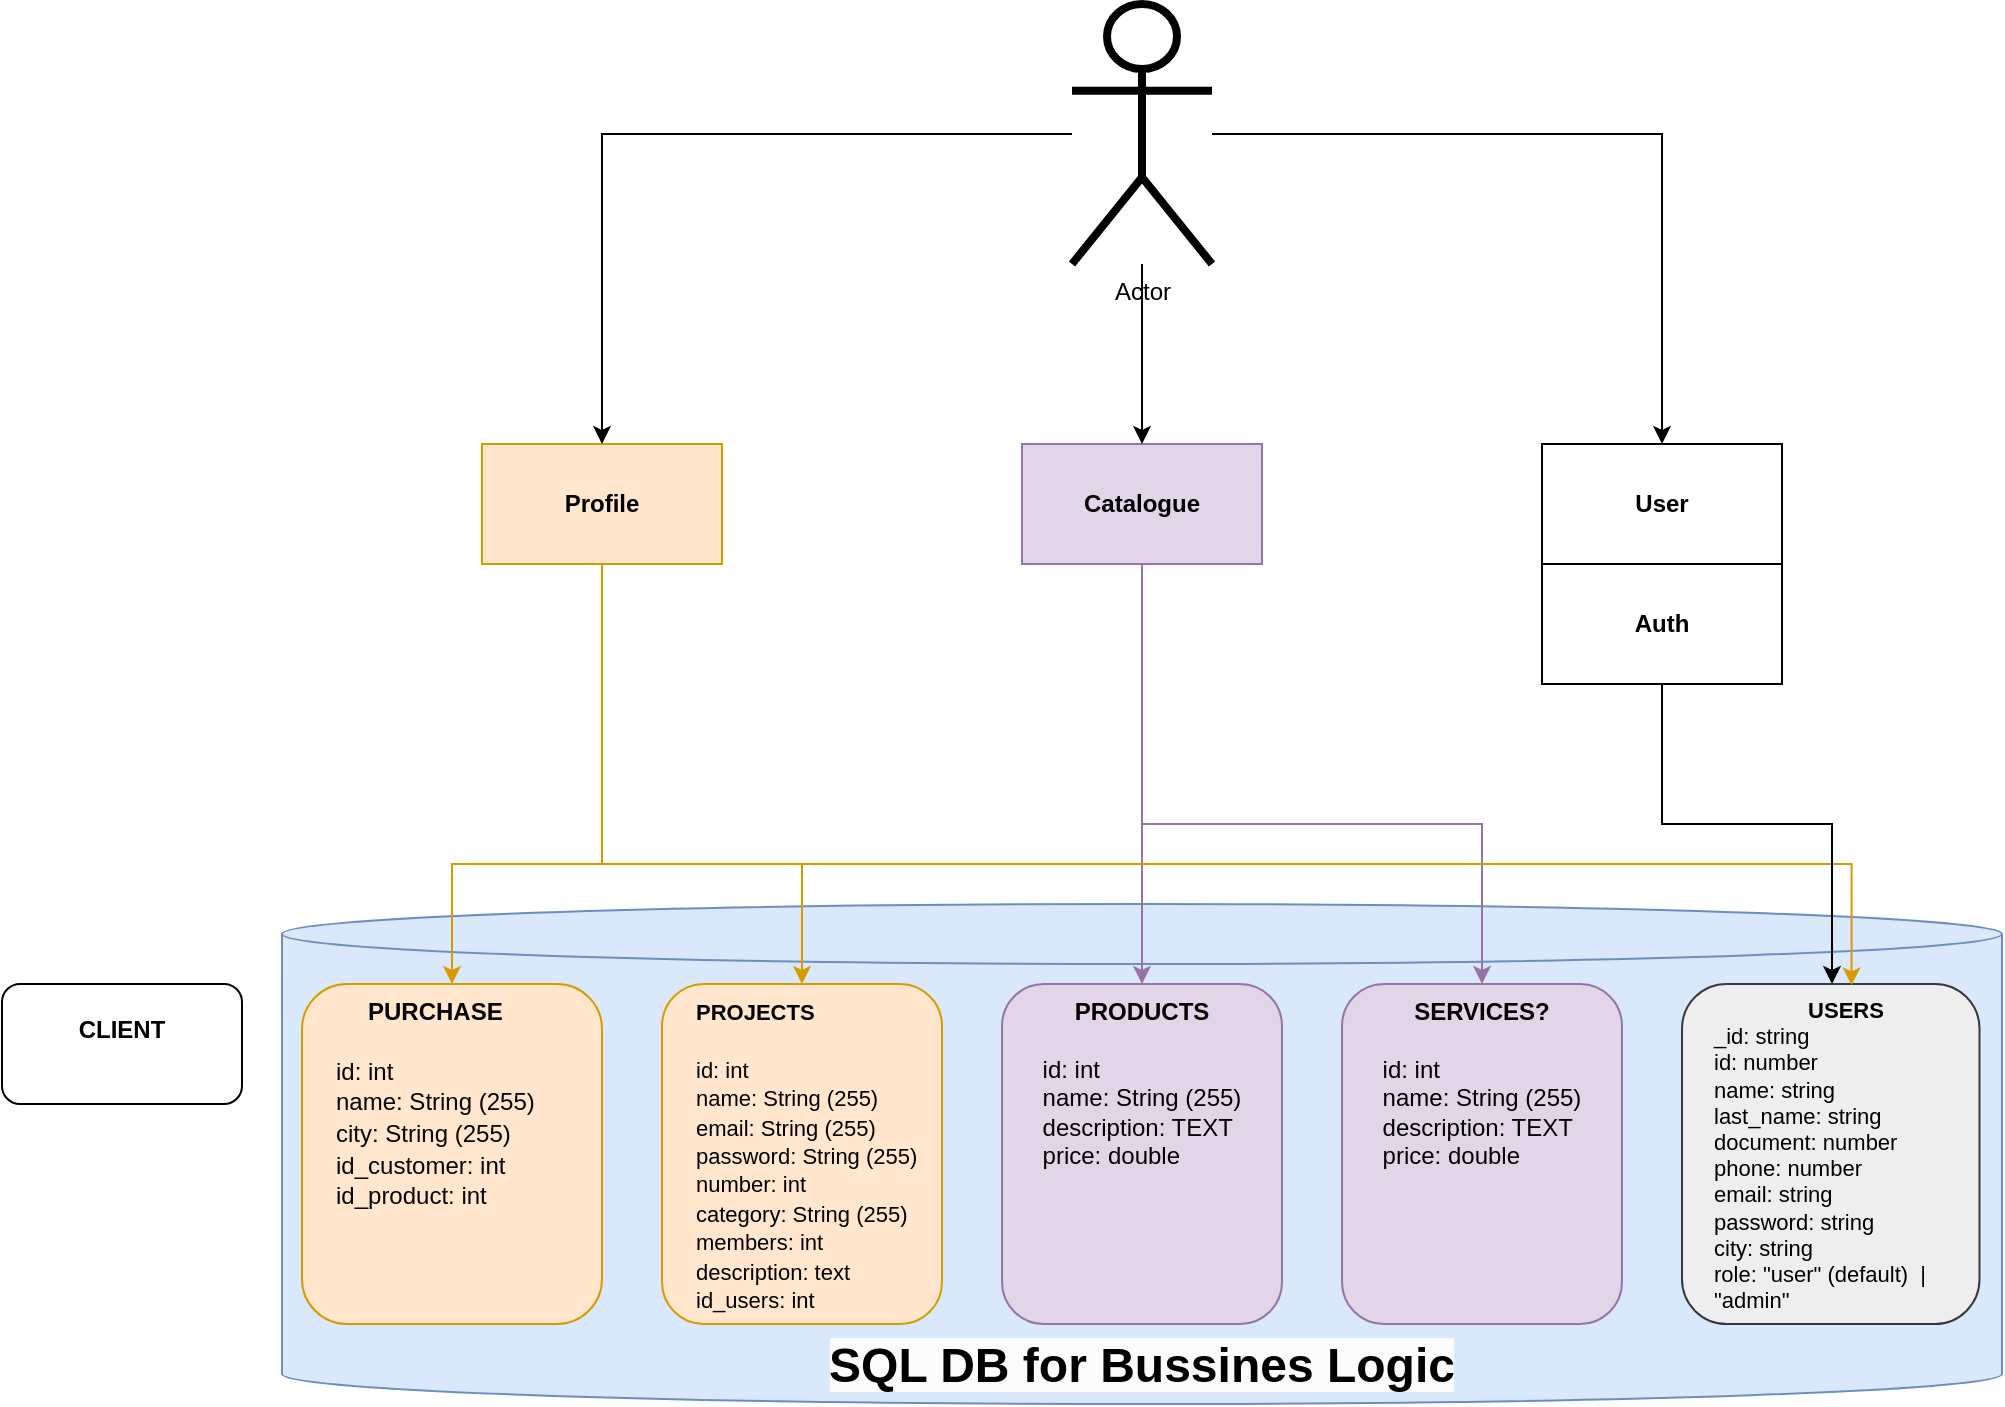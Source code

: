 <mxfile version="24.3.1" type="github">
  <diagram name="Page-1" id="5f0bae14-7c28-e335-631c-24af17079c00">
    <mxGraphModel dx="2361" dy="740" grid="1" gridSize="10" guides="1" tooltips="1" connect="1" arrows="1" fold="1" page="1" pageScale="1" pageWidth="1100" pageHeight="850" background="none" math="0" shadow="0">
      <root>
        <mxCell id="0" />
        <mxCell id="1" parent="0" />
        <mxCell id="3eu0gLsUePaidYde5kII-1" value="&lt;b&gt;User&lt;/b&gt;" style="whiteSpace=wrap;html=1;" parent="1" vertex="1">
          <mxGeometry x="760" y="280" width="120" height="60" as="geometry" />
        </mxCell>
        <mxCell id="3eu0gLsUePaidYde5kII-2" value="&lt;b&gt;Auth&lt;/b&gt;" style="whiteSpace=wrap;html=1;" parent="1" vertex="1">
          <mxGeometry x="760" y="340" width="120" height="60" as="geometry" />
        </mxCell>
        <mxCell id="3eu0gLsUePaidYde5kII-3" value="" style="shape=cylinder3;whiteSpace=wrap;html=1;boundedLbl=1;backgroundOutline=1;size=15;labelBorderColor=#99CCFF;fillColor=#dae8fc;strokeColor=#6c8ebf;" parent="1" vertex="1">
          <mxGeometry x="130" y="510" width="860" height="250" as="geometry" />
        </mxCell>
        <mxCell id="3eu0gLsUePaidYde5kII-4" value="&lt;b style=&quot;forced-color-adjust: none; color: rgb(0, 0, 0); font-family: Helvetica; font-size: 24px; font-style: normal; font-variant-ligatures: normal; font-variant-caps: normal; letter-spacing: normal; orphans: 2; text-indent: 0px; text-transform: none; widows: 2; word-spacing: 0px; -webkit-text-stroke-width: 0px; white-space: normal; background-color: rgb(251, 251, 251); text-decoration-thickness: initial; text-decoration-style: initial; text-decoration-color: initial;&quot;&gt;SQL DB for Bussines Logic&lt;/b&gt;" style="text;whiteSpace=wrap;html=1;strokeWidth=7;fontSize=24;align=center;" parent="1" vertex="1">
          <mxGeometry x="395" y="720" width="330" height="40" as="geometry" />
        </mxCell>
        <mxCell id="3eu0gLsUePaidYde5kII-23" style="edgeStyle=orthogonalEdgeStyle;rounded=0;orthogonalLoop=1;jettySize=auto;html=1;fillColor=#e1d5e7;strokeColor=#9673a6;" parent="1" source="3eu0gLsUePaidYde5kII-6" target="3eu0gLsUePaidYde5kII-15" edge="1">
          <mxGeometry relative="1" as="geometry" />
        </mxCell>
        <mxCell id="3eu0gLsUePaidYde5kII-24" style="edgeStyle=orthogonalEdgeStyle;rounded=0;orthogonalLoop=1;jettySize=auto;html=1;fillColor=#e1d5e7;strokeColor=#9673a6;" parent="1" source="3eu0gLsUePaidYde5kII-6" target="3eu0gLsUePaidYde5kII-17" edge="1">
          <mxGeometry relative="1" as="geometry">
            <Array as="points">
              <mxPoint x="560" y="470" />
              <mxPoint x="730" y="470" />
            </Array>
          </mxGeometry>
        </mxCell>
        <mxCell id="3eu0gLsUePaidYde5kII-6" value="&lt;b&gt;Catalogue&lt;/b&gt;" style="rounded=0;whiteSpace=wrap;html=1;fillColor=#e1d5e7;strokeColor=#9673a6;" parent="1" vertex="1">
          <mxGeometry x="500" y="280" width="120" height="60" as="geometry" />
        </mxCell>
        <mxCell id="3eu0gLsUePaidYde5kII-18" style="edgeStyle=orthogonalEdgeStyle;rounded=0;orthogonalLoop=1;jettySize=auto;html=1;entryX=0.5;entryY=0;entryDx=0;entryDy=0;fillColor=#ffe6cc;strokeColor=#d79b00;" parent="1" source="3eu0gLsUePaidYde5kII-7" target="3eu0gLsUePaidYde5kII-14" edge="1">
          <mxGeometry relative="1" as="geometry">
            <Array as="points">
              <mxPoint x="290" y="490" />
              <mxPoint x="215" y="490" />
            </Array>
          </mxGeometry>
        </mxCell>
        <mxCell id="3eu0gLsUePaidYde5kII-19" style="edgeStyle=orthogonalEdgeStyle;rounded=0;orthogonalLoop=1;jettySize=auto;html=1;entryX=0.5;entryY=0;entryDx=0;entryDy=0;fillColor=#ffe6cc;strokeColor=#d79b00;" parent="1" source="3eu0gLsUePaidYde5kII-7" target="3eu0gLsUePaidYde5kII-11" edge="1">
          <mxGeometry relative="1" as="geometry">
            <Array as="points">
              <mxPoint x="290" y="490" />
              <mxPoint x="390" y="490" />
            </Array>
          </mxGeometry>
        </mxCell>
        <mxCell id="3eu0gLsUePaidYde5kII-7" value="&lt;b&gt;Profile&lt;/b&gt;" style="whiteSpace=wrap;html=1;fillColor=#ffe6cc;strokeColor=#d79b00;" parent="1" vertex="1">
          <mxGeometry x="230" y="280" width="120" height="60" as="geometry" />
        </mxCell>
        <mxCell id="3eu0gLsUePaidYde5kII-11" value="&lt;div style=&quot;&quot;&gt;&lt;div&gt;&lt;span style=&quot;font-size: 11px;&quot;&gt;&lt;b&gt;PROJECTS&lt;/b&gt;&lt;/span&gt;&lt;/div&gt;&lt;div&gt;&lt;span style=&quot;font-size: 11px;&quot;&gt;&lt;b&gt;&lt;br&gt;&lt;/b&gt;&lt;/span&gt;&lt;/div&gt;&lt;div&gt;&lt;span style=&quot;font-size: 11px;&quot;&gt;id: int&lt;/span&gt;&lt;/div&gt;&lt;div&gt;&lt;span style=&quot;font-size: 11px;&quot;&gt;name: String (255)&lt;/span&gt;&lt;/div&gt;&lt;div&gt;&lt;span style=&quot;font-size: 11px;&quot;&gt;email: String (255)&lt;/span&gt;&lt;/div&gt;&lt;div&gt;&lt;span style=&quot;font-size: 11px;&quot;&gt;password: String (255)&lt;/span&gt;&lt;/div&gt;&lt;div&gt;&lt;span style=&quot;font-size: 11px;&quot;&gt;number: int&lt;/span&gt;&lt;/div&gt;&lt;div&gt;&lt;span style=&quot;font-size: 11px;&quot;&gt;category: String (255)&lt;/span&gt;&lt;/div&gt;&lt;div&gt;&lt;span style=&quot;font-size: 11px;&quot;&gt;members: int&lt;/span&gt;&lt;/div&gt;&lt;div&gt;&lt;span style=&quot;font-size: 11px;&quot;&gt;description: text&lt;/span&gt;&lt;/div&gt;&lt;div&gt;&lt;span style=&quot;font-size: 11px;&quot;&gt;id_users: int&lt;/span&gt;&lt;/div&gt;&lt;/div&gt;" style="rounded=1;whiteSpace=wrap;html=1;align=left;verticalAlign=top;spacingTop=0;spacingLeft=15;fillColor=#ffe6cc;strokeColor=#d79b00;" parent="1" vertex="1">
          <mxGeometry x="320" y="550" width="140" height="170" as="geometry" />
        </mxCell>
        <mxCell id="3eu0gLsUePaidYde5kII-14" value="&lt;div style=&quot;text-align: center; font-size: 12px;&quot;&gt;&lt;font style=&quot;font-size: 12px;&quot; color=&quot;#040404&quot;&gt;&lt;b style=&quot;&quot;&gt;PURCHASE&lt;/b&gt;&lt;/font&gt;&lt;/div&gt;&lt;div style=&quot;text-align: center; font-size: 12px;&quot;&gt;&lt;font style=&quot;font-size: 12px;&quot; color=&quot;#040404&quot;&gt;&lt;b style=&quot;&quot;&gt;&lt;br&gt;&lt;/b&gt;&lt;/font&gt;&lt;/div&gt;&lt;span data-lucid-type=&quot;application/vnd.lucid.text&quot; data-lucid-content=&quot;{&amp;quot;t&amp;quot;:&amp;quot;COMPRA\nid: int\nnombre: String(255)\nciudad: String (255)\nid_cliente: int\nid_producto: int\n&amp;quot;,&amp;quot;m&amp;quot;:[{&amp;quot;s&amp;quot;:0,&amp;quot;n&amp;quot;:&amp;quot;s&amp;quot;,&amp;quot;v&amp;quot;:22.444,&amp;quot;e&amp;quot;:7},{&amp;quot;s&amp;quot;:0,&amp;quot;n&amp;quot;:&amp;quot;c&amp;quot;,&amp;quot;v&amp;quot;:&amp;quot;#040404ff&amp;quot;,&amp;quot;e&amp;quot;:89},{&amp;quot;s&amp;quot;:7,&amp;quot;n&amp;quot;:&amp;quot;s&amp;quot;,&amp;quot;v&amp;quot;:18.0,&amp;quot;e&amp;quot;:89},{&amp;quot;s&amp;quot;:7,&amp;quot;n&amp;quot;:&amp;quot;a&amp;quot;,&amp;quot;v&amp;quot;:&amp;quot;left&amp;quot;},{&amp;quot;s&amp;quot;:15,&amp;quot;n&amp;quot;:&amp;quot;fsp&amp;quot;,&amp;quot;v&amp;quot;:&amp;quot;ss_presetShapeStyle5_textStyle&amp;quot;,&amp;quot;e&amp;quot;:89},{&amp;quot;s&amp;quot;:15,&amp;quot;n&amp;quot;:&amp;quot;fsp2&amp;quot;,&amp;quot;v&amp;quot;:&amp;quot;ss_presetShapeStyle5_textStyle&amp;quot;,&amp;quot;e&amp;quot;:89},{&amp;quot;s&amp;quot;:15,&amp;quot;n&amp;quot;:&amp;quot;a&amp;quot;,&amp;quot;v&amp;quot;:&amp;quot;left&amp;quot;},{&amp;quot;s&amp;quot;:35,&amp;quot;n&amp;quot;:&amp;quot;a&amp;quot;,&amp;quot;v&amp;quot;:&amp;quot;left&amp;quot;},{&amp;quot;s&amp;quot;:56,&amp;quot;n&amp;quot;:&amp;quot;a&amp;quot;,&amp;quot;v&amp;quot;:&amp;quot;left&amp;quot;},{&amp;quot;s&amp;quot;:72,&amp;quot;n&amp;quot;:&amp;quot;a&amp;quot;,&amp;quot;v&amp;quot;:&amp;quot;left&amp;quot;}]}&quot; style=&quot;&quot;&gt;&lt;font style=&quot;&quot;&gt;&lt;div style=&quot;&quot;&gt;&lt;font color=&quot;#040404&quot;&gt;&lt;span style=&quot;font-size: 12px;&quot;&gt;id: int&lt;/span&gt;&lt;/font&gt;&lt;/div&gt;&lt;div style=&quot;&quot;&gt;&lt;font color=&quot;#040404&quot;&gt;&lt;span style=&quot;font-size: 12px;&quot;&gt;name: String (255)&lt;/span&gt;&lt;/font&gt;&lt;/div&gt;&lt;div style=&quot;&quot;&gt;&lt;font color=&quot;#040404&quot;&gt;&lt;span style=&quot;font-size: 12px;&quot;&gt;city: String (255)&lt;/span&gt;&lt;/font&gt;&lt;/div&gt;&lt;div style=&quot;&quot;&gt;&lt;font color=&quot;#040404&quot;&gt;&lt;span style=&quot;font-size: 12px;&quot;&gt;id_customer: int&lt;/span&gt;&lt;/font&gt;&lt;/div&gt;&lt;div style=&quot;&quot;&gt;&lt;font color=&quot;#040404&quot;&gt;&lt;span style=&quot;font-size: 12px;&quot;&gt;id_product: int&lt;/span&gt;&lt;/font&gt;&lt;/div&gt;&lt;/font&gt;&lt;/span&gt;" style="rounded=1;whiteSpace=wrap;html=1;align=left;spacingLeft=15;fontSize=13;verticalAlign=top;fillColor=#ffe6cc;strokeColor=#d79b00;" parent="1" vertex="1">
          <mxGeometry x="140" y="550" width="150" height="170" as="geometry" />
        </mxCell>
        <mxCell id="3eu0gLsUePaidYde5kII-15" value="&lt;span data-lucid-content=&quot;{&amp;quot;t&amp;quot;:&amp;quot;PRODUCTO\n\n-id: int\n-nombre: String (255)\n-descripcion: TEXT\n-precio: double&amp;quot;,&amp;quot;m&amp;quot;:[{&amp;quot;s&amp;quot;:0,&amp;quot;n&amp;quot;:&amp;quot;a&amp;quot;,&amp;quot;v&amp;quot;:&amp;quot;center&amp;quot;},{&amp;quot;s&amp;quot;:0,&amp;quot;n&amp;quot;:&amp;quot;fsp&amp;quot;,&amp;quot;v&amp;quot;:&amp;quot;ss_presetShapeStyle1_textStyle&amp;quot;,&amp;quot;e&amp;quot;:40},{&amp;quot;s&amp;quot;:0,&amp;quot;n&amp;quot;:&amp;quot;fsp2&amp;quot;,&amp;quot;v&amp;quot;:&amp;quot;ss_presetShapeStyle1_textStyle&amp;quot;,&amp;quot;e&amp;quot;:40},{&amp;quot;s&amp;quot;:9,&amp;quot;n&amp;quot;:&amp;quot;a&amp;quot;,&amp;quot;v&amp;quot;:&amp;quot;left&amp;quot;},{&amp;quot;s&amp;quot;:10,&amp;quot;n&amp;quot;:&amp;quot;a&amp;quot;,&amp;quot;v&amp;quot;:&amp;quot;left&amp;quot;},{&amp;quot;s&amp;quot;:19,&amp;quot;n&amp;quot;:&amp;quot;a&amp;quot;,&amp;quot;v&amp;quot;:&amp;quot;left&amp;quot;},{&amp;quot;s&amp;quot;:40,&amp;quot;n&amp;quot;:&amp;quot;c&amp;quot;,&amp;quot;v&amp;quot;:&amp;quot;#282c33ff&amp;quot;,&amp;quot;e&amp;quot;:42},{&amp;quot;s&amp;quot;:40,&amp;quot;n&amp;quot;:&amp;quot;fsp&amp;quot;,&amp;quot;v&amp;quot;:&amp;quot;ss_presetShapeStyle4_textStyle&amp;quot;,&amp;quot;e&amp;quot;:42},{&amp;quot;s&amp;quot;:40,&amp;quot;n&amp;quot;:&amp;quot;fsp2&amp;quot;,&amp;quot;v&amp;quot;:&amp;quot;ss_presetShapeStyle4_textStyle&amp;quot;,&amp;quot;e&amp;quot;:42},{&amp;quot;s&amp;quot;:41,&amp;quot;n&amp;quot;:&amp;quot;a&amp;quot;,&amp;quot;v&amp;quot;:&amp;quot;left&amp;quot;},{&amp;quot;s&amp;quot;:42,&amp;quot;n&amp;quot;:&amp;quot;c&amp;quot;,&amp;quot;v&amp;quot;:&amp;quot;#000000ff&amp;quot;,&amp;quot;e&amp;quot;:75},{&amp;quot;s&amp;quot;:42,&amp;quot;n&amp;quot;:&amp;quot;fsp&amp;quot;,&amp;quot;v&amp;quot;:&amp;quot;ss_presetShapeStyle5_textStyle&amp;quot;,&amp;quot;e&amp;quot;:75},{&amp;quot;s&amp;quot;:42,&amp;quot;n&amp;quot;:&amp;quot;fsp2&amp;quot;,&amp;quot;v&amp;quot;:&amp;quot;ss_presetShapeStyle5_textStyle&amp;quot;,&amp;quot;e&amp;quot;:75},{&amp;quot;s&amp;quot;:60,&amp;quot;n&amp;quot;:&amp;quot;a&amp;quot;,&amp;quot;v&amp;quot;:&amp;quot;left&amp;quot;}]}&quot; data-lucid-type=&quot;application/vnd.lucid.text&quot;&gt;&lt;b&gt;PRODUCTS&lt;br&gt;&lt;/b&gt;&lt;br&gt;&lt;div style=&quot;text-align: left;&quot;&gt;&lt;div&gt;id: int&lt;/div&gt;&lt;div&gt;name: String (255)&lt;/div&gt;&lt;div&gt;description: TEXT&lt;/div&gt;&lt;div&gt;price: double&lt;/div&gt;&lt;/div&gt;&lt;/span&gt;" style="rounded=1;whiteSpace=wrap;html=1;verticalAlign=top;fillColor=#e1d5e7;strokeColor=#9673a6;" parent="1" vertex="1">
          <mxGeometry x="490" y="550" width="140" height="170" as="geometry" />
        </mxCell>
        <mxCell id="3eu0gLsUePaidYde5kII-17" value="&lt;span data-lucid-content=&quot;{&amp;quot;t&amp;quot;:&amp;quot;PRODUCTO\n\n-id: int\n-nombre: String (255)\n-descripcion: TEXT\n-precio: double&amp;quot;,&amp;quot;m&amp;quot;:[{&amp;quot;s&amp;quot;:0,&amp;quot;n&amp;quot;:&amp;quot;a&amp;quot;,&amp;quot;v&amp;quot;:&amp;quot;center&amp;quot;},{&amp;quot;s&amp;quot;:0,&amp;quot;n&amp;quot;:&amp;quot;fsp&amp;quot;,&amp;quot;v&amp;quot;:&amp;quot;ss_presetShapeStyle1_textStyle&amp;quot;,&amp;quot;e&amp;quot;:40},{&amp;quot;s&amp;quot;:0,&amp;quot;n&amp;quot;:&amp;quot;fsp2&amp;quot;,&amp;quot;v&amp;quot;:&amp;quot;ss_presetShapeStyle1_textStyle&amp;quot;,&amp;quot;e&amp;quot;:40},{&amp;quot;s&amp;quot;:9,&amp;quot;n&amp;quot;:&amp;quot;a&amp;quot;,&amp;quot;v&amp;quot;:&amp;quot;left&amp;quot;},{&amp;quot;s&amp;quot;:10,&amp;quot;n&amp;quot;:&amp;quot;a&amp;quot;,&amp;quot;v&amp;quot;:&amp;quot;left&amp;quot;},{&amp;quot;s&amp;quot;:19,&amp;quot;n&amp;quot;:&amp;quot;a&amp;quot;,&amp;quot;v&amp;quot;:&amp;quot;left&amp;quot;},{&amp;quot;s&amp;quot;:40,&amp;quot;n&amp;quot;:&amp;quot;c&amp;quot;,&amp;quot;v&amp;quot;:&amp;quot;#282c33ff&amp;quot;,&amp;quot;e&amp;quot;:42},{&amp;quot;s&amp;quot;:40,&amp;quot;n&amp;quot;:&amp;quot;fsp&amp;quot;,&amp;quot;v&amp;quot;:&amp;quot;ss_presetShapeStyle4_textStyle&amp;quot;,&amp;quot;e&amp;quot;:42},{&amp;quot;s&amp;quot;:40,&amp;quot;n&amp;quot;:&amp;quot;fsp2&amp;quot;,&amp;quot;v&amp;quot;:&amp;quot;ss_presetShapeStyle4_textStyle&amp;quot;,&amp;quot;e&amp;quot;:42},{&amp;quot;s&amp;quot;:41,&amp;quot;n&amp;quot;:&amp;quot;a&amp;quot;,&amp;quot;v&amp;quot;:&amp;quot;left&amp;quot;},{&amp;quot;s&amp;quot;:42,&amp;quot;n&amp;quot;:&amp;quot;c&amp;quot;,&amp;quot;v&amp;quot;:&amp;quot;#000000ff&amp;quot;,&amp;quot;e&amp;quot;:75},{&amp;quot;s&amp;quot;:42,&amp;quot;n&amp;quot;:&amp;quot;fsp&amp;quot;,&amp;quot;v&amp;quot;:&amp;quot;ss_presetShapeStyle5_textStyle&amp;quot;,&amp;quot;e&amp;quot;:75},{&amp;quot;s&amp;quot;:42,&amp;quot;n&amp;quot;:&amp;quot;fsp2&amp;quot;,&amp;quot;v&amp;quot;:&amp;quot;ss_presetShapeStyle5_textStyle&amp;quot;,&amp;quot;e&amp;quot;:75},{&amp;quot;s&amp;quot;:60,&amp;quot;n&amp;quot;:&amp;quot;a&amp;quot;,&amp;quot;v&amp;quot;:&amp;quot;left&amp;quot;}]}&quot; data-lucid-type=&quot;application/vnd.lucid.text&quot;&gt;&lt;b&gt;SERVICES?&lt;/b&gt;&lt;br&gt;&lt;br&gt;&lt;div style=&quot;text-align: left;&quot;&gt;&lt;div&gt;id: int&lt;/div&gt;&lt;div&gt;name: String (255)&lt;/div&gt;&lt;div&gt;description: TEXT&lt;/div&gt;&lt;div&gt;price: double&lt;/div&gt;&lt;/div&gt;&lt;/span&gt;" style="rounded=1;whiteSpace=wrap;html=1;verticalAlign=top;fillColor=#e1d5e7;strokeColor=#9673a6;" parent="1" vertex="1">
          <mxGeometry x="660" y="550" width="140" height="170" as="geometry" />
        </mxCell>
        <mxCell id="3eu0gLsUePaidYde5kII-28" style="edgeStyle=orthogonalEdgeStyle;rounded=0;orthogonalLoop=1;jettySize=auto;html=1;entryX=0.5;entryY=0;entryDx=0;entryDy=0;" parent="1" source="3eu0gLsUePaidYde5kII-26" target="3eu0gLsUePaidYde5kII-7" edge="1">
          <mxGeometry relative="1" as="geometry" />
        </mxCell>
        <mxCell id="3eu0gLsUePaidYde5kII-29" style="edgeStyle=orthogonalEdgeStyle;rounded=0;orthogonalLoop=1;jettySize=auto;html=1;entryX=0.5;entryY=0;entryDx=0;entryDy=0;" parent="1" source="3eu0gLsUePaidYde5kII-26" target="3eu0gLsUePaidYde5kII-1" edge="1">
          <mxGeometry relative="1" as="geometry" />
        </mxCell>
        <mxCell id="3eu0gLsUePaidYde5kII-42" style="edgeStyle=orthogonalEdgeStyle;rounded=0;orthogonalLoop=1;jettySize=auto;html=1;entryX=0.5;entryY=0;entryDx=0;entryDy=0;" parent="1" source="3eu0gLsUePaidYde5kII-26" target="3eu0gLsUePaidYde5kII-6" edge="1">
          <mxGeometry relative="1" as="geometry" />
        </mxCell>
        <mxCell id="3eu0gLsUePaidYde5kII-26" value="Actor" style="shape=umlActor;verticalLabelPosition=bottom;verticalAlign=top;html=1;outlineConnect=0;strokeWidth=4;" parent="1" vertex="1">
          <mxGeometry x="525" y="60" width="70" height="130" as="geometry" />
        </mxCell>
        <mxCell id="3eu0gLsUePaidYde5kII-37" value="&lt;span data-lucid-type=&quot;application/vnd.lucid.text&quot; data-lucid-content=&quot;{&amp;quot;t&amp;quot;:&amp;quot;USERS\nid: int\nnombre. String (255)\napellido.: String (255)\ndocumento: Float\ncelulart. Float\nemail: String (255)\ncontraseña String (255)\nciudad: String (255)\nrol: String (255)&amp;quot;,&amp;quot;m&amp;quot;:[{&amp;quot;s&amp;quot;:0,&amp;quot;n&amp;quot;:&amp;quot;a&amp;quot;,&amp;quot;v&amp;quot;:&amp;quot;center&amp;quot;}]}&quot; style=&quot;font-size: 11px;&quot;&gt;&lt;b style=&quot;font-size: 11px;&quot;&gt;USERS&lt;/b&gt;&lt;br style=&quot;font-size: 11px;&quot;&gt;&lt;div style=&quot;text-align: left; font-size: 11px;&quot;&gt;&lt;span data-lucid-content=&quot;{&amp;quot;t&amp;quot;:&amp;quot;id: int\nnombre. String (255)\napellido.: String (255)\ndocumento: Float\ncelulart. Float\nemail: String (255)\ncontraseña String (255)\nciudad: String (255)\nrol: String (255)&amp;quot;,&amp;quot;m&amp;quot;:[]}&quot; data-lucid-type=&quot;application/vnd.lucid.text&quot;&gt;_id: string&lt;/span&gt;&lt;/div&gt;&lt;div style=&quot;text-align: left; font-size: 11px;&quot;&gt;&lt;div&gt;id: number&lt;/div&gt;&lt;div&gt;name: string&lt;/div&gt;&lt;div&gt;last_name: string&lt;/div&gt;&lt;div&gt;document: number&lt;/div&gt;&lt;div&gt;phone: number&lt;/div&gt;&lt;div&gt;email: string&lt;/div&gt;&lt;div&gt;password: string&lt;/div&gt;&lt;div&gt;city: string&lt;/div&gt;&lt;div&gt;role: &quot;user&quot; (default)&amp;nbsp; | &quot;admin&quot;&lt;/div&gt;&lt;/div&gt;&lt;/span&gt;" style="rounded=1;whiteSpace=wrap;html=1;fontSize=11;verticalAlign=top;fillColor=#eeeeee;strokeColor=#36393d;spacingLeft=15;spacingTop=0;" parent="1" vertex="1">
          <mxGeometry x="830" y="550" width="148.75" height="170" as="geometry" />
        </mxCell>
        <mxCell id="3eu0gLsUePaidYde5kII-40" style="edgeStyle=orthogonalEdgeStyle;rounded=0;orthogonalLoop=1;jettySize=auto;html=1;entryX=0.57;entryY=0.004;entryDx=0;entryDy=0;entryPerimeter=0;fillColor=#ffe6cc;strokeColor=#d79b00;" parent="1" source="3eu0gLsUePaidYde5kII-7" target="3eu0gLsUePaidYde5kII-37" edge="1">
          <mxGeometry relative="1" as="geometry">
            <Array as="points">
              <mxPoint x="290" y="490" />
              <mxPoint x="915" y="490" />
            </Array>
          </mxGeometry>
        </mxCell>
        <mxCell id="H8OocfkqoqJhEETjCn71-11" style="edgeStyle=orthogonalEdgeStyle;rounded=0;orthogonalLoop=1;jettySize=auto;html=1;exitX=0.5;exitY=1;exitDx=0;exitDy=0;" edge="1" parent="1" source="3eu0gLsUePaidYde5kII-2" target="3eu0gLsUePaidYde5kII-37">
          <mxGeometry relative="1" as="geometry">
            <Array as="points">
              <mxPoint x="820" y="470" />
              <mxPoint x="905" y="470" />
            </Array>
            <mxPoint x="820" y="420" as="sourcePoint" />
            <mxPoint x="910" y="550" as="targetPoint" />
          </mxGeometry>
        </mxCell>
        <mxCell id="H8OocfkqoqJhEETjCn71-13" value="&lt;b&gt;CLIENT&lt;/b&gt;&lt;div&gt;&lt;b&gt;&lt;br&gt;&lt;/b&gt;&lt;/div&gt;" style="rounded=1;whiteSpace=wrap;html=1;" vertex="1" parent="1">
          <mxGeometry x="-10" y="550" width="120" height="60" as="geometry" />
        </mxCell>
      </root>
    </mxGraphModel>
  </diagram>
</mxfile>
